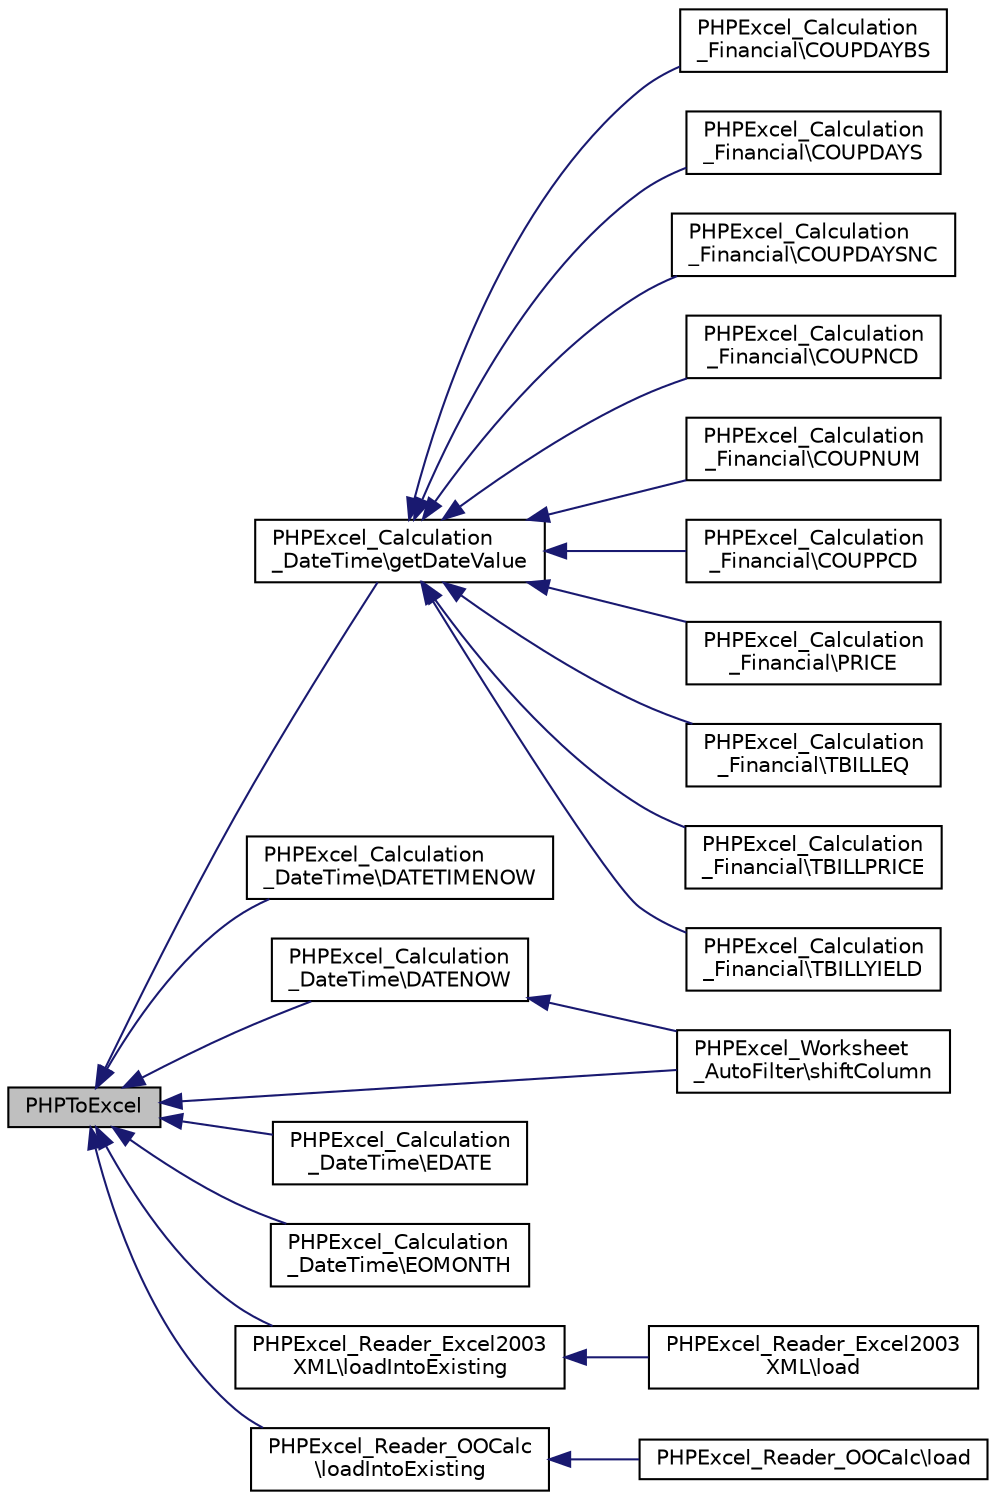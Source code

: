 digraph "PHPToExcel"
{
  edge [fontname="Helvetica",fontsize="10",labelfontname="Helvetica",labelfontsize="10"];
  node [fontname="Helvetica",fontsize="10",shape=record];
  rankdir="LR";
  Node86 [label="PHPToExcel",height=0.2,width=0.4,color="black", fillcolor="grey75", style="filled", fontcolor="black"];
  Node86 -> Node87 [dir="back",color="midnightblue",fontsize="10",style="solid",fontname="Helvetica"];
  Node87 [label="PHPExcel_Calculation\l_DateTime\\getDateValue",height=0.2,width=0.4,color="black", fillcolor="white", style="filled",URL="$class_p_h_p_excel___calculation___date_time.html#a3421732b7b2db7eda6c35bd6c16d52d6"];
  Node87 -> Node88 [dir="back",color="midnightblue",fontsize="10",style="solid",fontname="Helvetica"];
  Node88 [label="PHPExcel_Calculation\l_Financial\\COUPDAYBS",height=0.2,width=0.4,color="black", fillcolor="white", style="filled",URL="$class_p_h_p_excel___calculation___financial.html#a6add99ddd1d017ce95be604d9a7a7332"];
  Node87 -> Node89 [dir="back",color="midnightblue",fontsize="10",style="solid",fontname="Helvetica"];
  Node89 [label="PHPExcel_Calculation\l_Financial\\COUPDAYS",height=0.2,width=0.4,color="black", fillcolor="white", style="filled",URL="$class_p_h_p_excel___calculation___financial.html#a237abbf63680cbe7ba9f6aa25719f6c4"];
  Node87 -> Node90 [dir="back",color="midnightblue",fontsize="10",style="solid",fontname="Helvetica"];
  Node90 [label="PHPExcel_Calculation\l_Financial\\COUPDAYSNC",height=0.2,width=0.4,color="black", fillcolor="white", style="filled",URL="$class_p_h_p_excel___calculation___financial.html#ac7ee4db3021dc213ae3eb85bbb394f37"];
  Node87 -> Node91 [dir="back",color="midnightblue",fontsize="10",style="solid",fontname="Helvetica"];
  Node91 [label="PHPExcel_Calculation\l_Financial\\COUPNCD",height=0.2,width=0.4,color="black", fillcolor="white", style="filled",URL="$class_p_h_p_excel___calculation___financial.html#a34f7586fd9701178dfd9541a59422bb7"];
  Node87 -> Node92 [dir="back",color="midnightblue",fontsize="10",style="solid",fontname="Helvetica"];
  Node92 [label="PHPExcel_Calculation\l_Financial\\COUPNUM",height=0.2,width=0.4,color="black", fillcolor="white", style="filled",URL="$class_p_h_p_excel___calculation___financial.html#a3720c91ecc4c49ea3be26f90456f15cb"];
  Node87 -> Node93 [dir="back",color="midnightblue",fontsize="10",style="solid",fontname="Helvetica"];
  Node93 [label="PHPExcel_Calculation\l_Financial\\COUPPCD",height=0.2,width=0.4,color="black", fillcolor="white", style="filled",URL="$class_p_h_p_excel___calculation___financial.html#a80a8092985557bd757c572b675c9e11a"];
  Node87 -> Node94 [dir="back",color="midnightblue",fontsize="10",style="solid",fontname="Helvetica"];
  Node94 [label="PHPExcel_Calculation\l_Financial\\PRICE",height=0.2,width=0.4,color="black", fillcolor="white", style="filled",URL="$class_p_h_p_excel___calculation___financial.html#a9ecc353634441471b00498d96dfd52cf"];
  Node87 -> Node95 [dir="back",color="midnightblue",fontsize="10",style="solid",fontname="Helvetica"];
  Node95 [label="PHPExcel_Calculation\l_Financial\\TBILLEQ",height=0.2,width=0.4,color="black", fillcolor="white", style="filled",URL="$class_p_h_p_excel___calculation___financial.html#afd7ceb3016eb48e33f6e34a7b5af3f07"];
  Node87 -> Node96 [dir="back",color="midnightblue",fontsize="10",style="solid",fontname="Helvetica"];
  Node96 [label="PHPExcel_Calculation\l_Financial\\TBILLPRICE",height=0.2,width=0.4,color="black", fillcolor="white", style="filled",URL="$class_p_h_p_excel___calculation___financial.html#a5356036e1c98b4493a8065ef50fd8e50"];
  Node87 -> Node97 [dir="back",color="midnightblue",fontsize="10",style="solid",fontname="Helvetica"];
  Node97 [label="PHPExcel_Calculation\l_Financial\\TBILLYIELD",height=0.2,width=0.4,color="black", fillcolor="white", style="filled",URL="$class_p_h_p_excel___calculation___financial.html#a8fe657aa4bb5095433d3821e4ce39139"];
  Node86 -> Node98 [dir="back",color="midnightblue",fontsize="10",style="solid",fontname="Helvetica"];
  Node98 [label="PHPExcel_Calculation\l_DateTime\\DATETIMENOW",height=0.2,width=0.4,color="black", fillcolor="white", style="filled",URL="$class_p_h_p_excel___calculation___date_time.html#a151995fed48eec391ec53e807d6532e0"];
  Node86 -> Node99 [dir="back",color="midnightblue",fontsize="10",style="solid",fontname="Helvetica"];
  Node99 [label="PHPExcel_Calculation\l_DateTime\\DATENOW",height=0.2,width=0.4,color="black", fillcolor="white", style="filled",URL="$class_p_h_p_excel___calculation___date_time.html#a6fc755e4b3125c150c44129fa27346ab"];
  Node99 -> Node100 [dir="back",color="midnightblue",fontsize="10",style="solid",fontname="Helvetica"];
  Node100 [label="PHPExcel_Worksheet\l_AutoFilter\\shiftColumn",height=0.2,width=0.4,color="black", fillcolor="white", style="filled",URL="$class_p_h_p_excel___worksheet___auto_filter.html#abdd5b1c05b11b54598df540dcd384f53"];
  Node86 -> Node101 [dir="back",color="midnightblue",fontsize="10",style="solid",fontname="Helvetica"];
  Node101 [label="PHPExcel_Calculation\l_DateTime\\EDATE",height=0.2,width=0.4,color="black", fillcolor="white", style="filled",URL="$class_p_h_p_excel___calculation___date_time.html#a772220c241f27b32a64667a5a84275d4"];
  Node86 -> Node102 [dir="back",color="midnightblue",fontsize="10",style="solid",fontname="Helvetica"];
  Node102 [label="PHPExcel_Calculation\l_DateTime\\EOMONTH",height=0.2,width=0.4,color="black", fillcolor="white", style="filled",URL="$class_p_h_p_excel___calculation___date_time.html#a69b44f47f5dee3b7b5eb57eedaba29a2"];
  Node86 -> Node103 [dir="back",color="midnightblue",fontsize="10",style="solid",fontname="Helvetica"];
  Node103 [label="PHPExcel_Reader_Excel2003\lXML\\loadIntoExisting",height=0.2,width=0.4,color="black", fillcolor="white", style="filled",URL="$class_p_h_p_excel___reader___excel2003_x_m_l.html#af6c531fcaf9c3c83abf91d6ac048b186"];
  Node103 -> Node104 [dir="back",color="midnightblue",fontsize="10",style="solid",fontname="Helvetica"];
  Node104 [label="PHPExcel_Reader_Excel2003\lXML\\load",height=0.2,width=0.4,color="black", fillcolor="white", style="filled",URL="$class_p_h_p_excel___reader___excel2003_x_m_l.html#a138b94503ca4c44b510190c29d4f16fe"];
  Node86 -> Node105 [dir="back",color="midnightblue",fontsize="10",style="solid",fontname="Helvetica"];
  Node105 [label="PHPExcel_Reader_OOCalc\l\\loadIntoExisting",height=0.2,width=0.4,color="black", fillcolor="white", style="filled",URL="$class_p_h_p_excel___reader___o_o_calc.html#af6c531fcaf9c3c83abf91d6ac048b186"];
  Node105 -> Node106 [dir="back",color="midnightblue",fontsize="10",style="solid",fontname="Helvetica"];
  Node106 [label="PHPExcel_Reader_OOCalc\\load",height=0.2,width=0.4,color="black", fillcolor="white", style="filled",URL="$class_p_h_p_excel___reader___o_o_calc.html#a138b94503ca4c44b510190c29d4f16fe"];
  Node86 -> Node100 [dir="back",color="midnightblue",fontsize="10",style="solid",fontname="Helvetica"];
}
